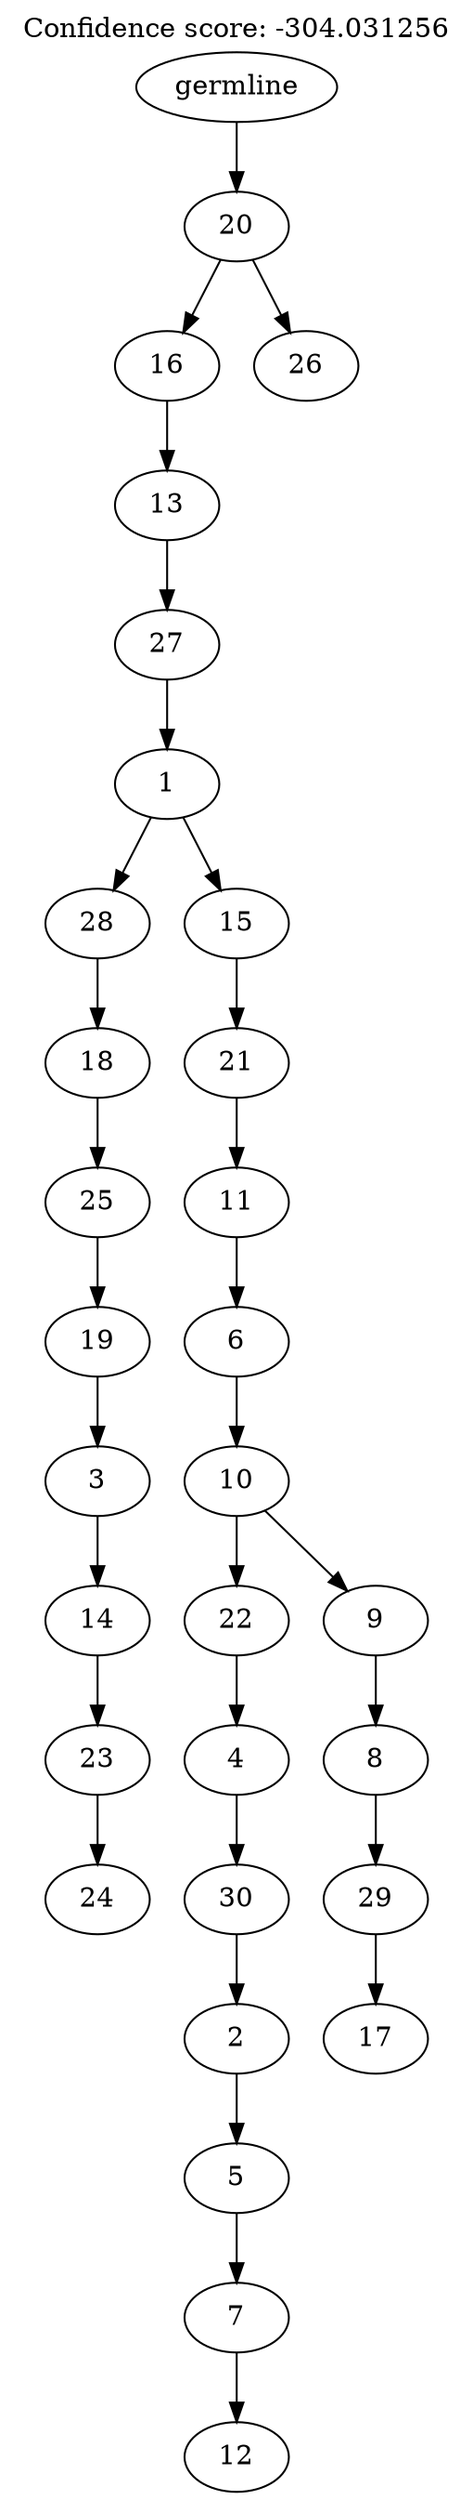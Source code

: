 digraph g {
	"28" -> "29";
	"29" [label="24"];
	"27" -> "28";
	"28" [label="23"];
	"26" -> "27";
	"27" [label="14"];
	"25" -> "26";
	"26" [label="3"];
	"24" -> "25";
	"25" [label="19"];
	"23" -> "24";
	"24" [label="25"];
	"22" -> "23";
	"23" [label="18"];
	"20" -> "21";
	"21" [label="12"];
	"19" -> "20";
	"20" [label="7"];
	"18" -> "19";
	"19" [label="5"];
	"17" -> "18";
	"18" [label="2"];
	"16" -> "17";
	"17" [label="30"];
	"15" -> "16";
	"16" [label="4"];
	"13" -> "14";
	"14" [label="17"];
	"12" -> "13";
	"13" [label="29"];
	"11" -> "12";
	"12" [label="8"];
	"10" -> "11";
	"11" [label="9"];
	"10" -> "15";
	"15" [label="22"];
	"9" -> "10";
	"10" [label="10"];
	"8" -> "9";
	"9" [label="6"];
	"7" -> "8";
	"8" [label="11"];
	"6" -> "7";
	"7" [label="21"];
	"5" -> "6";
	"6" [label="15"];
	"5" -> "22";
	"22" [label="28"];
	"4" -> "5";
	"5" [label="1"];
	"3" -> "4";
	"4" [label="27"];
	"2" -> "3";
	"3" [label="13"];
	"1" -> "2";
	"2" [label="16"];
	"1" -> "30";
	"30" [label="26"];
	"0" -> "1";
	"1" [label="20"];
	"0" [label="germline"];
	labelloc="t";
	label="Confidence score: -304.031256";
}
